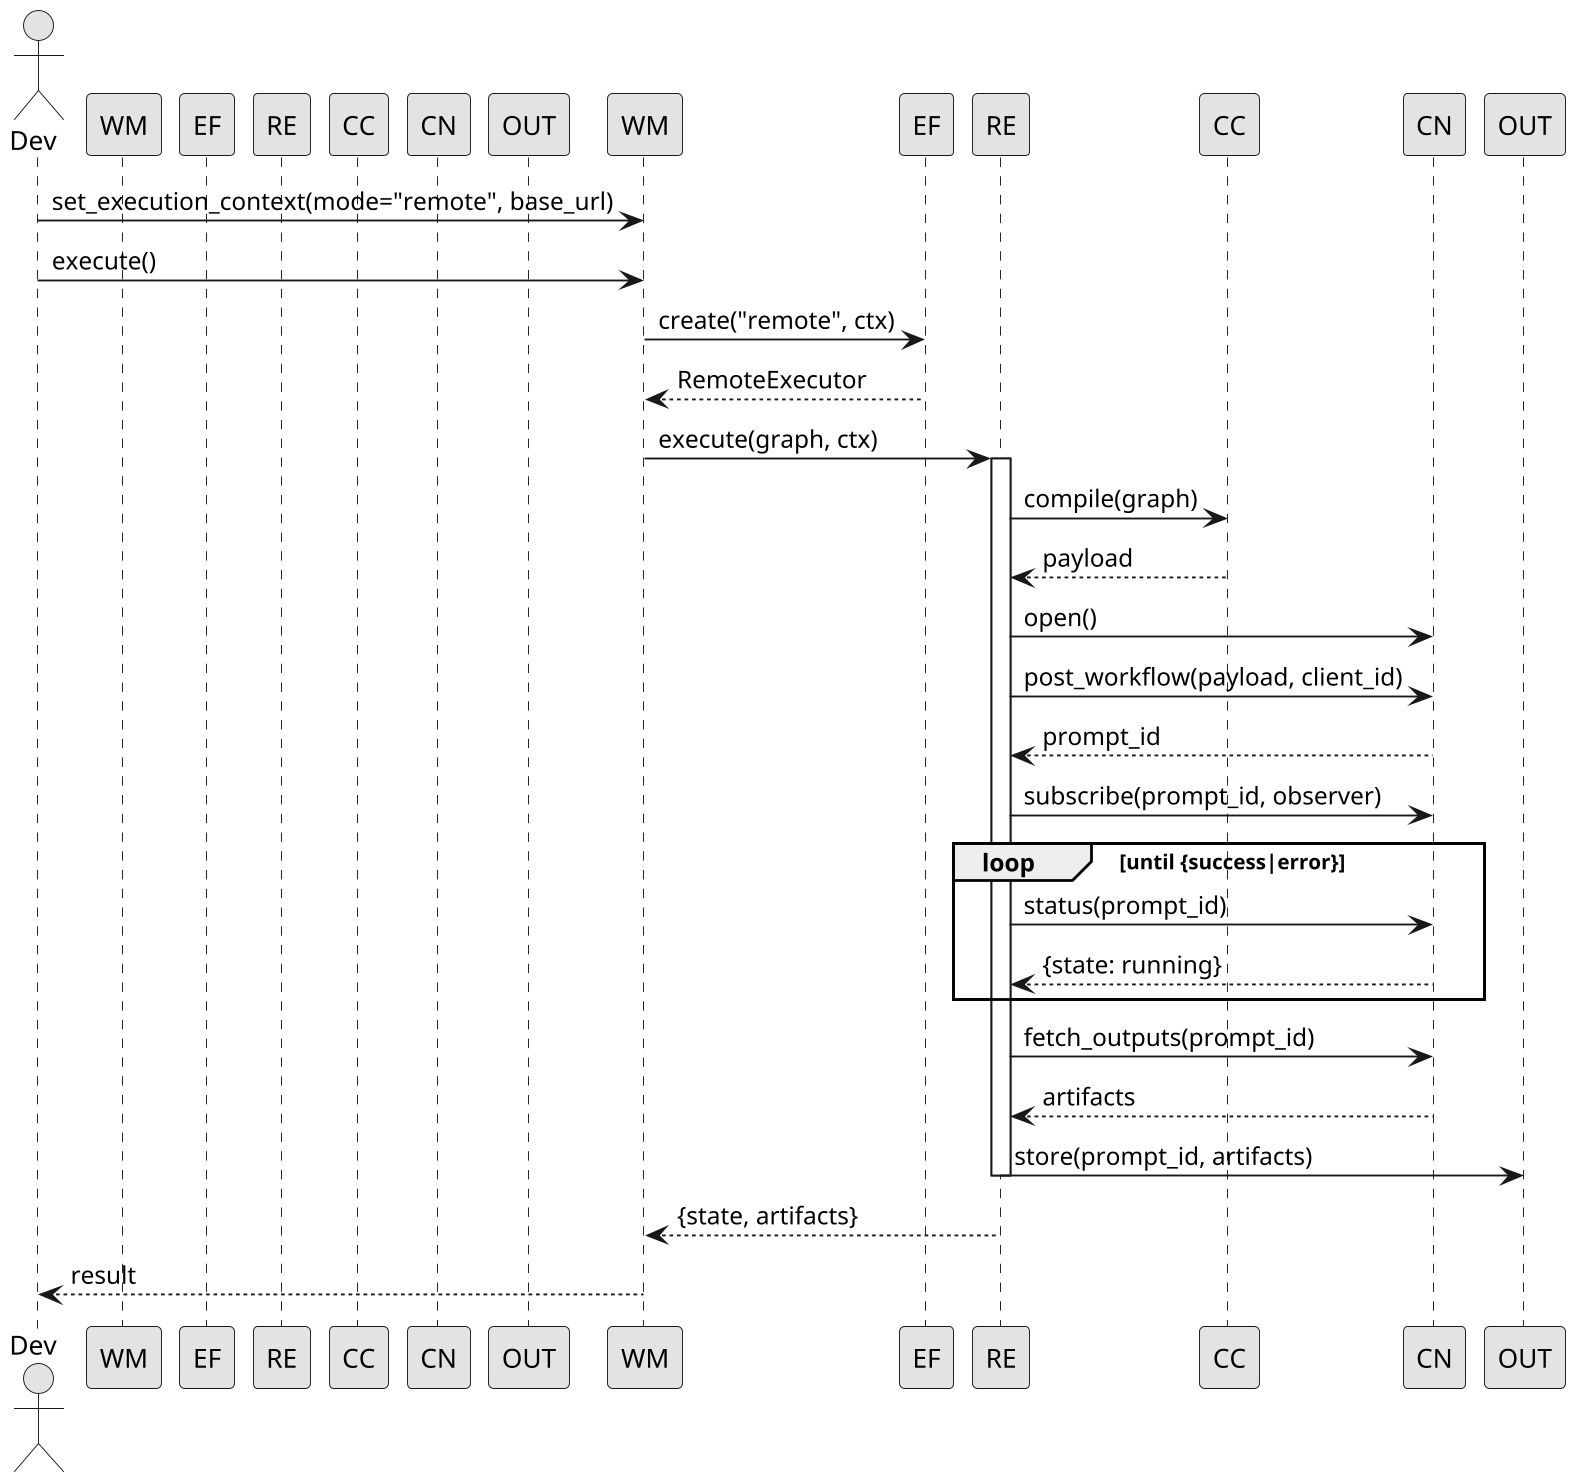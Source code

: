 @startuml
skinparam monochrome true
skinparam shadowing false
skinparam dpi 180

actor Dev as Developer
participant WM as WorkflowManager
participant EF as ExecutorFactory
participant RE as RemoteExecutor
participant CC as ComfyCompiler
participant CN as ComfyConnector
participant OUT as OutputHandler

Developer -> WM: set_execution_context(mode="remote", base_url)
Developer -> WM: execute()

WM -> EF: create("remote", ctx)
EF --> WM: RemoteExecutor

WM -> RE: execute(graph, ctx)
activate RE

RE -> CC: compile(graph)
CC --> RE: payload

RE -> CN: open()
RE -> CN: post_workflow(payload, client_id)
CN --> RE: prompt_id
RE -> CN: subscribe(prompt_id, observer)

loop until {success|error}
  RE -> CN: status(prompt_id)
  CN --> RE: {state: running}
end

RE -> CN: fetch_outputs(prompt_id)
CN --> RE: artifacts

RE -> OUT: store(prompt_id, artifacts)
deactivate RE

RE --> WM: {state, artifacts}
WM --> Developer: result
@enduml